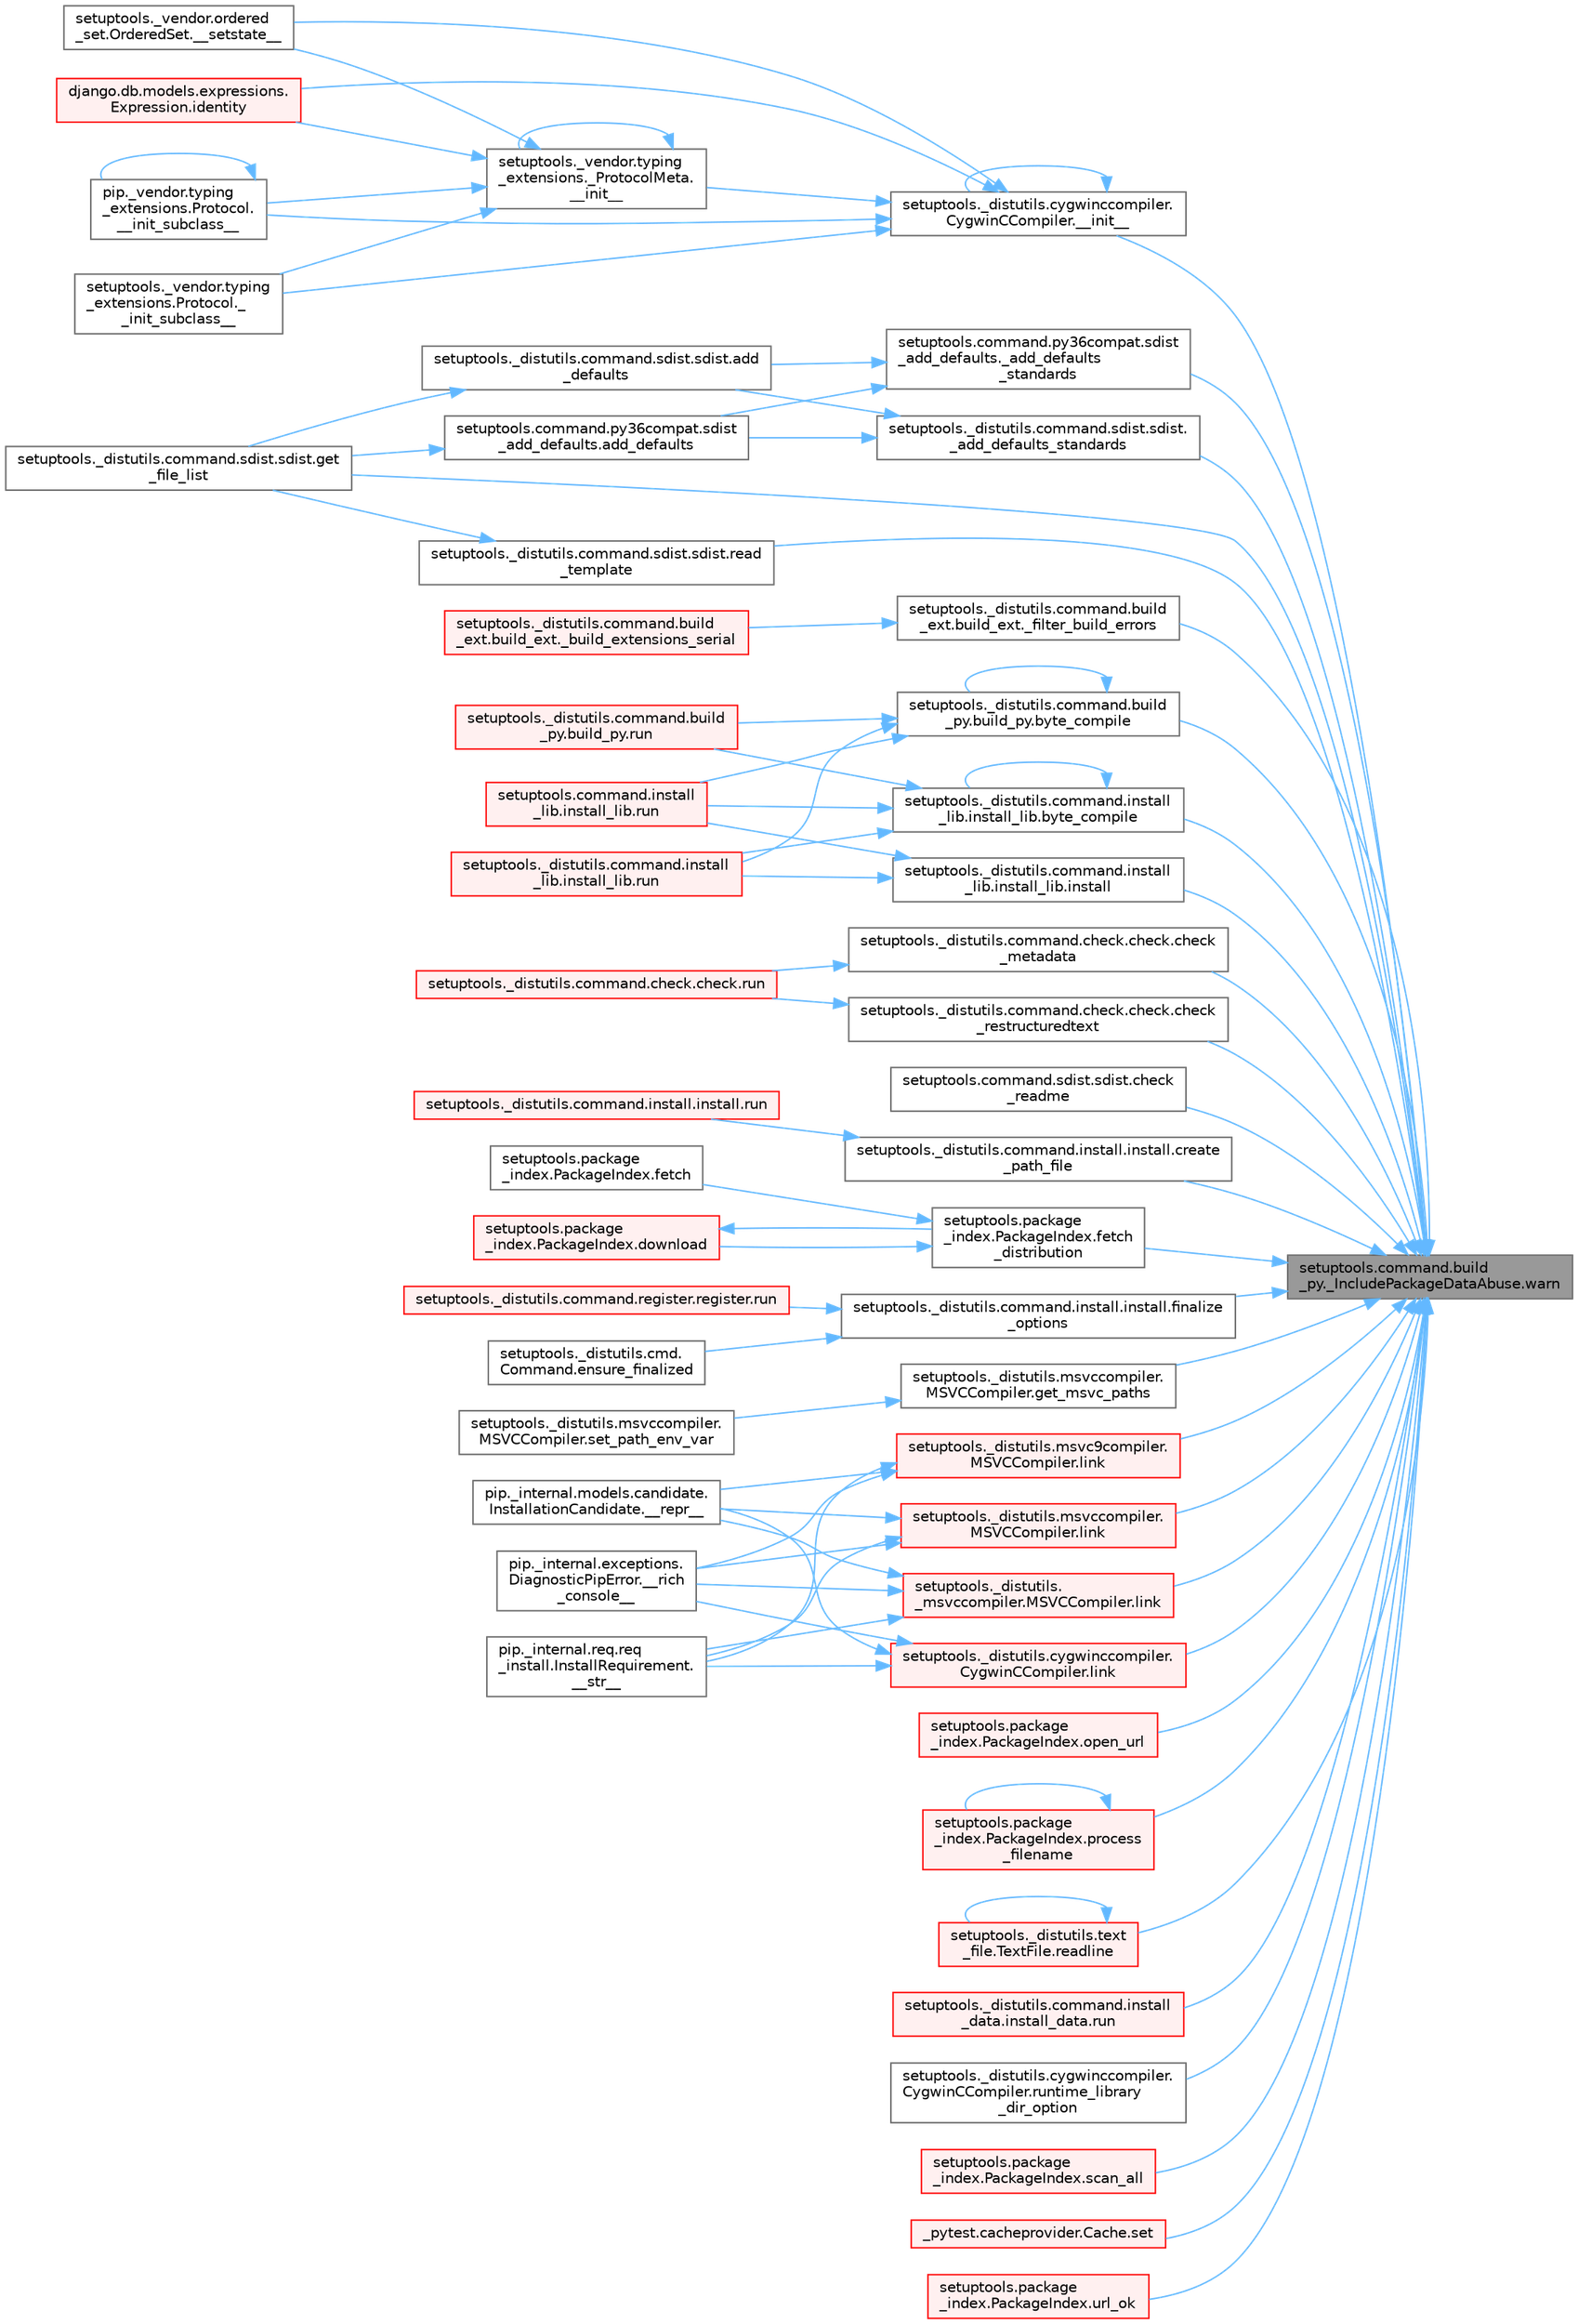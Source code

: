digraph "setuptools.command.build_py._IncludePackageDataAbuse.warn"
{
 // LATEX_PDF_SIZE
  bgcolor="transparent";
  edge [fontname=Helvetica,fontsize=10,labelfontname=Helvetica,labelfontsize=10];
  node [fontname=Helvetica,fontsize=10,shape=box,height=0.2,width=0.4];
  rankdir="RL";
  Node1 [id="Node000001",label="setuptools.command.build\l_py._IncludePackageDataAbuse.warn",height=0.2,width=0.4,color="gray40", fillcolor="grey60", style="filled", fontcolor="black",tooltip=" "];
  Node1 -> Node2 [id="edge1_Node000001_Node000002",dir="back",color="steelblue1",style="solid",tooltip=" "];
  Node2 [id="Node000002",label="setuptools._distutils.cygwinccompiler.\lCygwinCCompiler.__init__",height=0.2,width=0.4,color="grey40", fillcolor="white", style="filled",URL="$classsetuptools_1_1__distutils_1_1cygwinccompiler_1_1_cygwin_c_compiler.html#a5398cd156a4c5457f93bb159514e66ea",tooltip=" "];
  Node2 -> Node2 [id="edge2_Node000002_Node000002",dir="back",color="steelblue1",style="solid",tooltip=" "];
  Node2 -> Node3 [id="edge3_Node000002_Node000003",dir="back",color="steelblue1",style="solid",tooltip=" "];
  Node3 [id="Node000003",label="setuptools._vendor.typing\l_extensions._ProtocolMeta.\l__init__",height=0.2,width=0.4,color="grey40", fillcolor="white", style="filled",URL="$classsetuptools_1_1__vendor_1_1typing__extensions_1_1___protocol_meta.html#a7bbaff8ac6d19534b46bca363ee0b43a",tooltip=" "];
  Node3 -> Node3 [id="edge4_Node000003_Node000003",dir="back",color="steelblue1",style="solid",tooltip=" "];
  Node3 -> Node4 [id="edge5_Node000003_Node000004",dir="back",color="steelblue1",style="solid",tooltip=" "];
  Node4 [id="Node000004",label="pip._vendor.typing\l_extensions.Protocol.\l__init_subclass__",height=0.2,width=0.4,color="grey40", fillcolor="white", style="filled",URL="$classpip_1_1__vendor_1_1typing__extensions_1_1_protocol.html#a2916efc86cebb8aba6deb7fd30b33988",tooltip=" "];
  Node4 -> Node4 [id="edge6_Node000004_Node000004",dir="back",color="steelblue1",style="solid",tooltip=" "];
  Node3 -> Node5 [id="edge7_Node000003_Node000005",dir="back",color="steelblue1",style="solid",tooltip=" "];
  Node5 [id="Node000005",label="setuptools._vendor.typing\l_extensions.Protocol._\l_init_subclass__",height=0.2,width=0.4,color="grey40", fillcolor="white", style="filled",URL="$classsetuptools_1_1__vendor_1_1typing__extensions_1_1_protocol.html#ac6cbebc092a4724ab3704c5334059874",tooltip=" "];
  Node3 -> Node6 [id="edge8_Node000003_Node000006",dir="back",color="steelblue1",style="solid",tooltip=" "];
  Node6 [id="Node000006",label="setuptools._vendor.ordered\l_set.OrderedSet.__setstate__",height=0.2,width=0.4,color="grey40", fillcolor="white", style="filled",URL="$classsetuptools_1_1__vendor_1_1ordered__set_1_1_ordered_set.html#aa7f7de9d987829525d06db565fe1b4a1",tooltip=" "];
  Node3 -> Node7 [id="edge9_Node000003_Node000007",dir="back",color="steelblue1",style="solid",tooltip=" "];
  Node7 [id="Node000007",label="django.db.models.expressions.\lExpression.identity",height=0.2,width=0.4,color="red", fillcolor="#FFF0F0", style="filled",URL="$classdjango_1_1db_1_1models_1_1expressions_1_1_expression.html#a10048810b5eb8641acf3bc150731b925",tooltip=" "];
  Node2 -> Node4 [id="edge10_Node000002_Node000004",dir="back",color="steelblue1",style="solid",tooltip=" "];
  Node2 -> Node5 [id="edge11_Node000002_Node000005",dir="back",color="steelblue1",style="solid",tooltip=" "];
  Node2 -> Node6 [id="edge12_Node000002_Node000006",dir="back",color="steelblue1",style="solid",tooltip=" "];
  Node2 -> Node7 [id="edge13_Node000002_Node000007",dir="back",color="steelblue1",style="solid",tooltip=" "];
  Node1 -> Node34 [id="edge14_Node000001_Node000034",dir="back",color="steelblue1",style="solid",tooltip=" "];
  Node34 [id="Node000034",label="setuptools._distutils.command.sdist.sdist.\l_add_defaults_standards",height=0.2,width=0.4,color="grey40", fillcolor="white", style="filled",URL="$classsetuptools_1_1__distutils_1_1command_1_1sdist_1_1sdist.html#a4214e5f123c4be807d544aac00fb02e7",tooltip=" "];
  Node34 -> Node35 [id="edge15_Node000034_Node000035",dir="back",color="steelblue1",style="solid",tooltip=" "];
  Node35 [id="Node000035",label="setuptools._distutils.command.sdist.sdist.add\l_defaults",height=0.2,width=0.4,color="grey40", fillcolor="white", style="filled",URL="$classsetuptools_1_1__distutils_1_1command_1_1sdist_1_1sdist.html#ac6cac77bd4aaf4b6950383845612d6a3",tooltip=" "];
  Node35 -> Node36 [id="edge16_Node000035_Node000036",dir="back",color="steelblue1",style="solid",tooltip=" "];
  Node36 [id="Node000036",label="setuptools._distutils.command.sdist.sdist.get\l_file_list",height=0.2,width=0.4,color="grey40", fillcolor="white", style="filled",URL="$classsetuptools_1_1__distutils_1_1command_1_1sdist_1_1sdist.html#ac88c3970bff5daae5fec958ebe5e91f6",tooltip=" "];
  Node34 -> Node37 [id="edge17_Node000034_Node000037",dir="back",color="steelblue1",style="solid",tooltip=" "];
  Node37 [id="Node000037",label="setuptools.command.py36compat.sdist\l_add_defaults.add_defaults",height=0.2,width=0.4,color="grey40", fillcolor="white", style="filled",URL="$classsetuptools_1_1command_1_1py36compat_1_1sdist__add__defaults.html#addb01c64423721fb33d25bac4d70ca91",tooltip=" "];
  Node37 -> Node36 [id="edge18_Node000037_Node000036",dir="back",color="steelblue1",style="solid",tooltip=" "];
  Node1 -> Node38 [id="edge19_Node000001_Node000038",dir="back",color="steelblue1",style="solid",tooltip=" "];
  Node38 [id="Node000038",label="setuptools.command.py36compat.sdist\l_add_defaults._add_defaults\l_standards",height=0.2,width=0.4,color="grey40", fillcolor="white", style="filled",URL="$classsetuptools_1_1command_1_1py36compat_1_1sdist__add__defaults.html#a1bff838d2e295837c25d182c925ca9af",tooltip=" "];
  Node38 -> Node35 [id="edge20_Node000038_Node000035",dir="back",color="steelblue1",style="solid",tooltip=" "];
  Node38 -> Node37 [id="edge21_Node000038_Node000037",dir="back",color="steelblue1",style="solid",tooltip=" "];
  Node1 -> Node39 [id="edge22_Node000001_Node000039",dir="back",color="steelblue1",style="solid",tooltip=" "];
  Node39 [id="Node000039",label="setuptools._distutils.command.build\l_ext.build_ext._filter_build_errors",height=0.2,width=0.4,color="grey40", fillcolor="white", style="filled",URL="$classsetuptools_1_1__distutils_1_1command_1_1build__ext_1_1build__ext.html#ac32f4f49478c94766259641fd9e9dbec",tooltip=" "];
  Node39 -> Node40 [id="edge23_Node000039_Node000040",dir="back",color="steelblue1",style="solid",tooltip=" "];
  Node40 [id="Node000040",label="setuptools._distutils.command.build\l_ext.build_ext._build_extensions_serial",height=0.2,width=0.4,color="red", fillcolor="#FFF0F0", style="filled",URL="$classsetuptools_1_1__distutils_1_1command_1_1build__ext_1_1build__ext.html#a8e4e81dc7358e4e1470f554ff7ee6a83",tooltip=" "];
  Node1 -> Node44 [id="edge24_Node000001_Node000044",dir="back",color="steelblue1",style="solid",tooltip=" "];
  Node44 [id="Node000044",label="setuptools._distutils.command.build\l_py.build_py.byte_compile",height=0.2,width=0.4,color="grey40", fillcolor="white", style="filled",URL="$classsetuptools_1_1__distutils_1_1command_1_1build__py_1_1build__py.html#a7904ebbfe94d88432ab3ac03abf93a6c",tooltip=" "];
  Node44 -> Node44 [id="edge25_Node000044_Node000044",dir="back",color="steelblue1",style="solid",tooltip=" "];
  Node44 -> Node45 [id="edge26_Node000044_Node000045",dir="back",color="steelblue1",style="solid",tooltip=" "];
  Node45 [id="Node000045",label="setuptools._distutils.command.build\l_py.build_py.run",height=0.2,width=0.4,color="red", fillcolor="#FFF0F0", style="filled",URL="$classsetuptools_1_1__distutils_1_1command_1_1build__py_1_1build__py.html#a12ccc381525d7b9f7c3757cda2fcb404",tooltip=" "];
  Node44 -> Node46 [id="edge27_Node000044_Node000046",dir="back",color="steelblue1",style="solid",tooltip=" "];
  Node46 [id="Node000046",label="setuptools._distutils.command.install\l_lib.install_lib.run",height=0.2,width=0.4,color="red", fillcolor="#FFF0F0", style="filled",URL="$classsetuptools_1_1__distutils_1_1command_1_1install__lib_1_1install__lib.html#aedc0eea27e626a25be51489b2cc77c40",tooltip=" "];
  Node44 -> Node47 [id="edge28_Node000044_Node000047",dir="back",color="steelblue1",style="solid",tooltip=" "];
  Node47 [id="Node000047",label="setuptools.command.install\l_lib.install_lib.run",height=0.2,width=0.4,color="red", fillcolor="#FFF0F0", style="filled",URL="$classsetuptools_1_1command_1_1install__lib_1_1install__lib.html#a50c62121b7ed69229e4cf2d331ff5fa3",tooltip=" "];
  Node1 -> Node48 [id="edge29_Node000001_Node000048",dir="back",color="steelblue1",style="solid",tooltip=" "];
  Node48 [id="Node000048",label="setuptools._distutils.command.install\l_lib.install_lib.byte_compile",height=0.2,width=0.4,color="grey40", fillcolor="white", style="filled",URL="$classsetuptools_1_1__distutils_1_1command_1_1install__lib_1_1install__lib.html#a96e016f8c5f1277a2174f82cb4976008",tooltip=" "];
  Node48 -> Node48 [id="edge30_Node000048_Node000048",dir="back",color="steelblue1",style="solid",tooltip=" "];
  Node48 -> Node45 [id="edge31_Node000048_Node000045",dir="back",color="steelblue1",style="solid",tooltip=" "];
  Node48 -> Node46 [id="edge32_Node000048_Node000046",dir="back",color="steelblue1",style="solid",tooltip=" "];
  Node48 -> Node47 [id="edge33_Node000048_Node000047",dir="back",color="steelblue1",style="solid",tooltip=" "];
  Node1 -> Node49 [id="edge34_Node000001_Node000049",dir="back",color="steelblue1",style="solid",tooltip=" "];
  Node49 [id="Node000049",label="setuptools._distutils.command.check.check.check\l_metadata",height=0.2,width=0.4,color="grey40", fillcolor="white", style="filled",URL="$classsetuptools_1_1__distutils_1_1command_1_1check_1_1check.html#a23e57de6f137822bdde79623516e6f4e",tooltip=" "];
  Node49 -> Node50 [id="edge35_Node000049_Node000050",dir="back",color="steelblue1",style="solid",tooltip=" "];
  Node50 [id="Node000050",label="setuptools._distutils.command.check.check.run",height=0.2,width=0.4,color="red", fillcolor="#FFF0F0", style="filled",URL="$classsetuptools_1_1__distutils_1_1command_1_1check_1_1check.html#a1ce0d2e58cedbd704c27a4fb830571d2",tooltip=" "];
  Node1 -> Node51 [id="edge36_Node000001_Node000051",dir="back",color="steelblue1",style="solid",tooltip=" "];
  Node51 [id="Node000051",label="setuptools.command.sdist.sdist.check\l_readme",height=0.2,width=0.4,color="grey40", fillcolor="white", style="filled",URL="$classsetuptools_1_1command_1_1sdist_1_1sdist.html#a420c00a5bd22e6b121bcf0d221d8d8e7",tooltip=" "];
  Node1 -> Node52 [id="edge37_Node000001_Node000052",dir="back",color="steelblue1",style="solid",tooltip=" "];
  Node52 [id="Node000052",label="setuptools._distutils.command.check.check.check\l_restructuredtext",height=0.2,width=0.4,color="grey40", fillcolor="white", style="filled",URL="$classsetuptools_1_1__distutils_1_1command_1_1check_1_1check.html#abd7a5114b9100019fab74dd4ac555688",tooltip=" "];
  Node52 -> Node50 [id="edge38_Node000052_Node000050",dir="back",color="steelblue1",style="solid",tooltip=" "];
  Node1 -> Node53 [id="edge39_Node000001_Node000053",dir="back",color="steelblue1",style="solid",tooltip=" "];
  Node53 [id="Node000053",label="setuptools._distutils.command.install.install.create\l_path_file",height=0.2,width=0.4,color="grey40", fillcolor="white", style="filled",URL="$classsetuptools_1_1__distutils_1_1command_1_1install_1_1install.html#ae5b9163a32dec1fd8d16c029acf46364",tooltip=" "];
  Node53 -> Node54 [id="edge40_Node000053_Node000054",dir="back",color="steelblue1",style="solid",tooltip=" "];
  Node54 [id="Node000054",label="setuptools._distutils.command.install.install.run",height=0.2,width=0.4,color="red", fillcolor="#FFF0F0", style="filled",URL="$classsetuptools_1_1__distutils_1_1command_1_1install_1_1install.html#a334865e31c8184ad6db89bade3233a4f",tooltip=" "];
  Node1 -> Node55 [id="edge41_Node000001_Node000055",dir="back",color="steelblue1",style="solid",tooltip=" "];
  Node55 [id="Node000055",label="setuptools.package\l_index.PackageIndex.fetch\l_distribution",height=0.2,width=0.4,color="grey40", fillcolor="white", style="filled",URL="$classsetuptools_1_1package__index_1_1_package_index.html#ac5576b29d3cea2f46cf7f84d7a991cbe",tooltip=" "];
  Node55 -> Node56 [id="edge42_Node000055_Node000056",dir="back",color="steelblue1",style="solid",tooltip=" "];
  Node56 [id="Node000056",label="setuptools.package\l_index.PackageIndex.download",height=0.2,width=0.4,color="red", fillcolor="#FFF0F0", style="filled",URL="$classsetuptools_1_1package__index_1_1_package_index.html#a4a93ea395682af3e5a7fa8f1011e77ac",tooltip=" "];
  Node56 -> Node55 [id="edge43_Node000056_Node000055",dir="back",color="steelblue1",style="solid",tooltip=" "];
  Node55 -> Node58 [id="edge44_Node000055_Node000058",dir="back",color="steelblue1",style="solid",tooltip=" "];
  Node58 [id="Node000058",label="setuptools.package\l_index.PackageIndex.fetch",height=0.2,width=0.4,color="grey40", fillcolor="white", style="filled",URL="$classsetuptools_1_1package__index_1_1_package_index.html#acf5a2232ec3075833accee3b11f57469",tooltip=" "];
  Node1 -> Node59 [id="edge45_Node000001_Node000059",dir="back",color="steelblue1",style="solid",tooltip=" "];
  Node59 [id="Node000059",label="setuptools._distutils.command.install.install.finalize\l_options",height=0.2,width=0.4,color="grey40", fillcolor="white", style="filled",URL="$classsetuptools_1_1__distutils_1_1command_1_1install_1_1install.html#aa60b887397a30b3d30f454bddaa1b614",tooltip=" "];
  Node59 -> Node25 [id="edge46_Node000059_Node000025",dir="back",color="steelblue1",style="solid",tooltip=" "];
  Node25 [id="Node000025",label="setuptools._distutils.cmd.\lCommand.ensure_finalized",height=0.2,width=0.4,color="grey40", fillcolor="white", style="filled",URL="$classsetuptools_1_1__distutils_1_1cmd_1_1_command.html#a3d586ca13afbfed87a11872fd15515ab",tooltip=" "];
  Node59 -> Node26 [id="edge47_Node000059_Node000026",dir="back",color="steelblue1",style="solid",tooltip=" "];
  Node26 [id="Node000026",label="setuptools._distutils.command.register.register.run",height=0.2,width=0.4,color="red", fillcolor="#FFF0F0", style="filled",URL="$classsetuptools_1_1__distutils_1_1command_1_1register_1_1register.html#a2c04b126757f477c907033d7f3d0e169",tooltip=" "];
  Node1 -> Node36 [id="edge48_Node000001_Node000036",dir="back",color="steelblue1",style="solid",tooltip=" "];
  Node1 -> Node60 [id="edge49_Node000001_Node000060",dir="back",color="steelblue1",style="solid",tooltip=" "];
  Node60 [id="Node000060",label="setuptools._distutils.msvccompiler.\lMSVCCompiler.get_msvc_paths",height=0.2,width=0.4,color="grey40", fillcolor="white", style="filled",URL="$classsetuptools_1_1__distutils_1_1msvccompiler_1_1_m_s_v_c_compiler.html#adef2c1c798590a5242624d4b58ac872a",tooltip=" "];
  Node60 -> Node61 [id="edge50_Node000060_Node000061",dir="back",color="steelblue1",style="solid",tooltip=" "];
  Node61 [id="Node000061",label="setuptools._distutils.msvccompiler.\lMSVCCompiler.set_path_env_var",height=0.2,width=0.4,color="grey40", fillcolor="white", style="filled",URL="$classsetuptools_1_1__distutils_1_1msvccompiler_1_1_m_s_v_c_compiler.html#a4b892c69ea08b5046f6fa465802d67ab",tooltip=" "];
  Node1 -> Node62 [id="edge51_Node000001_Node000062",dir="back",color="steelblue1",style="solid",tooltip=" "];
  Node62 [id="Node000062",label="setuptools._distutils.command.install\l_lib.install_lib.install",height=0.2,width=0.4,color="grey40", fillcolor="white", style="filled",URL="$classsetuptools_1_1__distutils_1_1command_1_1install__lib_1_1install__lib.html#a5a42723fe1f78394be60814a796ed400",tooltip=" "];
  Node62 -> Node46 [id="edge52_Node000062_Node000046",dir="back",color="steelblue1",style="solid",tooltip=" "];
  Node62 -> Node47 [id="edge53_Node000062_Node000047",dir="back",color="steelblue1",style="solid",tooltip=" "];
  Node1 -> Node63 [id="edge54_Node000001_Node000063",dir="back",color="steelblue1",style="solid",tooltip=" "];
  Node63 [id="Node000063",label="setuptools._distutils.\l_msvccompiler.MSVCCompiler.link",height=0.2,width=0.4,color="red", fillcolor="#FFF0F0", style="filled",URL="$classsetuptools_1_1__distutils_1_1__msvccompiler_1_1_m_s_v_c_compiler.html#aefba9a19cc1d7316a3755f96f4def5f7",tooltip=" "];
  Node63 -> Node64 [id="edge55_Node000063_Node000064",dir="back",color="steelblue1",style="solid",tooltip=" "];
  Node64 [id="Node000064",label="pip._internal.models.candidate.\lInstallationCandidate.__repr__",height=0.2,width=0.4,color="grey40", fillcolor="white", style="filled",URL="$classpip_1_1__internal_1_1models_1_1candidate_1_1_installation_candidate.html#a49ee1c1d2c89b1877a103e615b0b1d0b",tooltip=" "];
  Node63 -> Node65 [id="edge56_Node000063_Node000065",dir="back",color="steelblue1",style="solid",tooltip=" "];
  Node65 [id="Node000065",label="pip._internal.exceptions.\lDiagnosticPipError.__rich\l_console__",height=0.2,width=0.4,color="grey40", fillcolor="white", style="filled",URL="$classpip_1_1__internal_1_1exceptions_1_1_diagnostic_pip_error.html#ae53a5c1fbcdadc8c58ac65565862d7a7",tooltip=" "];
  Node63 -> Node66 [id="edge57_Node000063_Node000066",dir="back",color="steelblue1",style="solid",tooltip=" "];
  Node66 [id="Node000066",label="pip._internal.req.req\l_install.InstallRequirement.\l__str__",height=0.2,width=0.4,color="grey40", fillcolor="white", style="filled",URL="$classpip_1_1__internal_1_1req_1_1req__install_1_1_install_requirement.html#a837c246def32f68224a9bdf67f3371e8",tooltip=" "];
  Node1 -> Node141 [id="edge58_Node000001_Node000141",dir="back",color="steelblue1",style="solid",tooltip=" "];
  Node141 [id="Node000141",label="setuptools._distutils.cygwinccompiler.\lCygwinCCompiler.link",height=0.2,width=0.4,color="red", fillcolor="#FFF0F0", style="filled",URL="$classsetuptools_1_1__distutils_1_1cygwinccompiler_1_1_cygwin_c_compiler.html#a90d2f2ffa74da0002fe22b41afc2cc2f",tooltip=" "];
  Node141 -> Node64 [id="edge59_Node000141_Node000064",dir="back",color="steelblue1",style="solid",tooltip=" "];
  Node141 -> Node65 [id="edge60_Node000141_Node000065",dir="back",color="steelblue1",style="solid",tooltip=" "];
  Node141 -> Node66 [id="edge61_Node000141_Node000066",dir="back",color="steelblue1",style="solid",tooltip=" "];
  Node1 -> Node1651 [id="edge62_Node000001_Node001651",dir="back",color="steelblue1",style="solid",tooltip=" "];
  Node1651 [id="Node001651",label="setuptools._distutils.msvc9compiler.\lMSVCCompiler.link",height=0.2,width=0.4,color="red", fillcolor="#FFF0F0", style="filled",URL="$classsetuptools_1_1__distutils_1_1msvc9compiler_1_1_m_s_v_c_compiler.html#a0c96b6aa97f0cccac88db8bc4220274f",tooltip=" "];
  Node1651 -> Node64 [id="edge63_Node001651_Node000064",dir="back",color="steelblue1",style="solid",tooltip=" "];
  Node1651 -> Node65 [id="edge64_Node001651_Node000065",dir="back",color="steelblue1",style="solid",tooltip=" "];
  Node1651 -> Node66 [id="edge65_Node001651_Node000066",dir="back",color="steelblue1",style="solid",tooltip=" "];
  Node1 -> Node1652 [id="edge66_Node000001_Node001652",dir="back",color="steelblue1",style="solid",tooltip=" "];
  Node1652 [id="Node001652",label="setuptools._distutils.msvccompiler.\lMSVCCompiler.link",height=0.2,width=0.4,color="red", fillcolor="#FFF0F0", style="filled",URL="$classsetuptools_1_1__distutils_1_1msvccompiler_1_1_m_s_v_c_compiler.html#a99e371debe387deabeae0b75e3b70af5",tooltip=" "];
  Node1652 -> Node64 [id="edge67_Node001652_Node000064",dir="back",color="steelblue1",style="solid",tooltip=" "];
  Node1652 -> Node65 [id="edge68_Node001652_Node000065",dir="back",color="steelblue1",style="solid",tooltip=" "];
  Node1652 -> Node66 [id="edge69_Node001652_Node000066",dir="back",color="steelblue1",style="solid",tooltip=" "];
  Node1 -> Node1653 [id="edge70_Node000001_Node001653",dir="back",color="steelblue1",style="solid",tooltip=" "];
  Node1653 [id="Node001653",label="setuptools.package\l_index.PackageIndex.open_url",height=0.2,width=0.4,color="red", fillcolor="#FFF0F0", style="filled",URL="$classsetuptools_1_1package__index_1_1_package_index.html#aff1e433c1a883e337bb8bf5e09438108",tooltip=" "];
  Node1 -> Node866 [id="edge71_Node000001_Node000866",dir="back",color="steelblue1",style="solid",tooltip=" "];
  Node866 [id="Node000866",label="setuptools.package\l_index.PackageIndex.process\l_filename",height=0.2,width=0.4,color="red", fillcolor="#FFF0F0", style="filled",URL="$classsetuptools_1_1package__index_1_1_package_index.html#ab04da07ff3d457892f53ca1e671514cc",tooltip=" "];
  Node866 -> Node866 [id="edge72_Node000866_Node000866",dir="back",color="steelblue1",style="solid",tooltip=" "];
  Node1 -> Node1654 [id="edge73_Node000001_Node001654",dir="back",color="steelblue1",style="solid",tooltip=" "];
  Node1654 [id="Node001654",label="setuptools._distutils.command.sdist.sdist.read\l_template",height=0.2,width=0.4,color="grey40", fillcolor="white", style="filled",URL="$classsetuptools_1_1__distutils_1_1command_1_1sdist_1_1sdist.html#a31b23cc0fec5e9519b6076408dd739c7",tooltip=" "];
  Node1654 -> Node36 [id="edge74_Node001654_Node000036",dir="back",color="steelblue1",style="solid",tooltip=" "];
  Node1 -> Node1655 [id="edge75_Node000001_Node001655",dir="back",color="steelblue1",style="solid",tooltip=" "];
  Node1655 [id="Node001655",label="setuptools._distutils.text\l_file.TextFile.readline",height=0.2,width=0.4,color="red", fillcolor="#FFF0F0", style="filled",URL="$classsetuptools_1_1__distutils_1_1text__file_1_1_text_file.html#a644a305362fdb031f59f879242042ee7",tooltip=" "];
  Node1655 -> Node1655 [id="edge76_Node001655_Node001655",dir="back",color="steelblue1",style="solid",tooltip=" "];
  Node1 -> Node936 [id="edge77_Node000001_Node000936",dir="back",color="steelblue1",style="solid",tooltip=" "];
  Node936 [id="Node000936",label="setuptools._distutils.command.install\l_data.install_data.run",height=0.2,width=0.4,color="red", fillcolor="#FFF0F0", style="filled",URL="$classsetuptools_1_1__distutils_1_1command_1_1install__data_1_1install__data.html#a953619d5fd230139131337f5fb4dd97a",tooltip=" "];
  Node1 -> Node1656 [id="edge78_Node000001_Node001656",dir="back",color="steelblue1",style="solid",tooltip=" "];
  Node1656 [id="Node001656",label="setuptools._distutils.cygwinccompiler.\lCygwinCCompiler.runtime_library\l_dir_option",height=0.2,width=0.4,color="grey40", fillcolor="white", style="filled",URL="$classsetuptools_1_1__distutils_1_1cygwinccompiler_1_1_cygwin_c_compiler.html#a6107cdd1207230f9b469335b030275b2",tooltip=" "];
  Node1 -> Node873 [id="edge79_Node000001_Node000873",dir="back",color="steelblue1",style="solid",tooltip=" "];
  Node873 [id="Node000873",label="setuptools.package\l_index.PackageIndex.scan_all",height=0.2,width=0.4,color="red", fillcolor="#FFF0F0", style="filled",URL="$classsetuptools_1_1package__index_1_1_package_index.html#ac9b166c96ce16e09e23ab0603a253c33",tooltip=" "];
  Node1 -> Node1657 [id="edge80_Node000001_Node001657",dir="back",color="steelblue1",style="solid",tooltip=" "];
  Node1657 [id="Node001657",label="_pytest.cacheprovider.Cache.set",height=0.2,width=0.4,color="red", fillcolor="#FFF0F0", style="filled",URL="$class__pytest_1_1cacheprovider_1_1_cache.html#a4eb62533f65d7495fe5afb7a3f9bd540",tooltip=" "];
  Node1 -> Node1658 [id="edge81_Node000001_Node001658",dir="back",color="steelblue1",style="solid",tooltip=" "];
  Node1658 [id="Node001658",label="setuptools.package\l_index.PackageIndex.url_ok",height=0.2,width=0.4,color="red", fillcolor="#FFF0F0", style="filled",URL="$classsetuptools_1_1package__index_1_1_package_index.html#a8c81dfc9a25b1c84bb8ce7b8b701d450",tooltip=" "];
}
